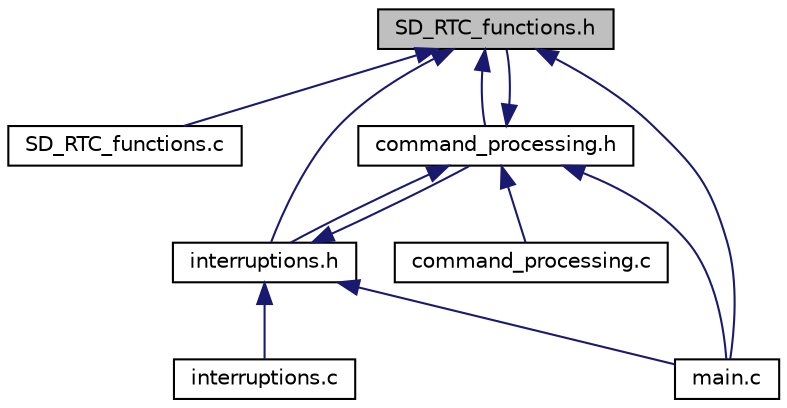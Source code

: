 digraph "SD_RTC_functions.h"
{
 // LATEX_PDF_SIZE
  edge [fontname="Helvetica",fontsize="10",labelfontname="Helvetica",labelfontsize="10"];
  node [fontname="Helvetica",fontsize="10",shape=record];
  Node1 [label="SD_RTC_functions.h",height=0.2,width=0.4,color="black", fillcolor="grey75", style="filled", fontcolor="black",tooltip="Definition of SD and RTC module functions."];
  Node1 -> Node2 [dir="back",color="midnightblue",fontsize="10",style="solid",fontname="Helvetica"];
  Node2 [label="SD_RTC_functions.c",height=0.2,width=0.4,color="black", fillcolor="white", style="filled",URL="$_s_d___r_t_c__functions_8c.html",tooltip="Implementation of SD and RTC module functions."];
  Node1 -> Node3 [dir="back",color="midnightblue",fontsize="10",style="solid",fontname="Helvetica"];
  Node3 [label="command_processing.h",height=0.2,width=0.4,color="black", fillcolor="white", style="filled",URL="$command__processing_8h.html",tooltip="Received commands processing functions"];
  Node3 -> Node1 [dir="back",color="midnightblue",fontsize="10",style="solid",fontname="Helvetica"];
  Node3 -> Node4 [dir="back",color="midnightblue",fontsize="10",style="solid",fontname="Helvetica"];
  Node4 [label="command_processing.c",height=0.2,width=0.4,color="black", fillcolor="white", style="filled",URL="$command__processing_8c.html",tooltip="Command processing functions."];
  Node3 -> Node5 [dir="back",color="midnightblue",fontsize="10",style="solid",fontname="Helvetica"];
  Node5 [label="interruptions.h",height=0.2,width=0.4,color="black", fillcolor="white", style="filled",URL="$interruptions_8h.html",tooltip="Interruptions header file."];
  Node5 -> Node3 [dir="back",color="midnightblue",fontsize="10",style="solid",fontname="Helvetica"];
  Node5 -> Node6 [dir="back",color="midnightblue",fontsize="10",style="solid",fontname="Helvetica"];
  Node6 [label="interruptions.c",height=0.2,width=0.4,color="black", fillcolor="white", style="filled",URL="$interruptions_8c.html",tooltip="Interruption handling and firmware core functions."];
  Node5 -> Node7 [dir="back",color="midnightblue",fontsize="10",style="solid",fontname="Helvetica"];
  Node7 [label="main.c",height=0.2,width=0.4,color="black", fillcolor="white", style="filled",URL="$main_8c.html",tooltip="Firmware main file."];
  Node3 -> Node7 [dir="back",color="midnightblue",fontsize="10",style="solid",fontname="Helvetica"];
  Node1 -> Node5 [dir="back",color="midnightblue",fontsize="10",style="solid",fontname="Helvetica"];
  Node1 -> Node7 [dir="back",color="midnightblue",fontsize="10",style="solid",fontname="Helvetica"];
}

